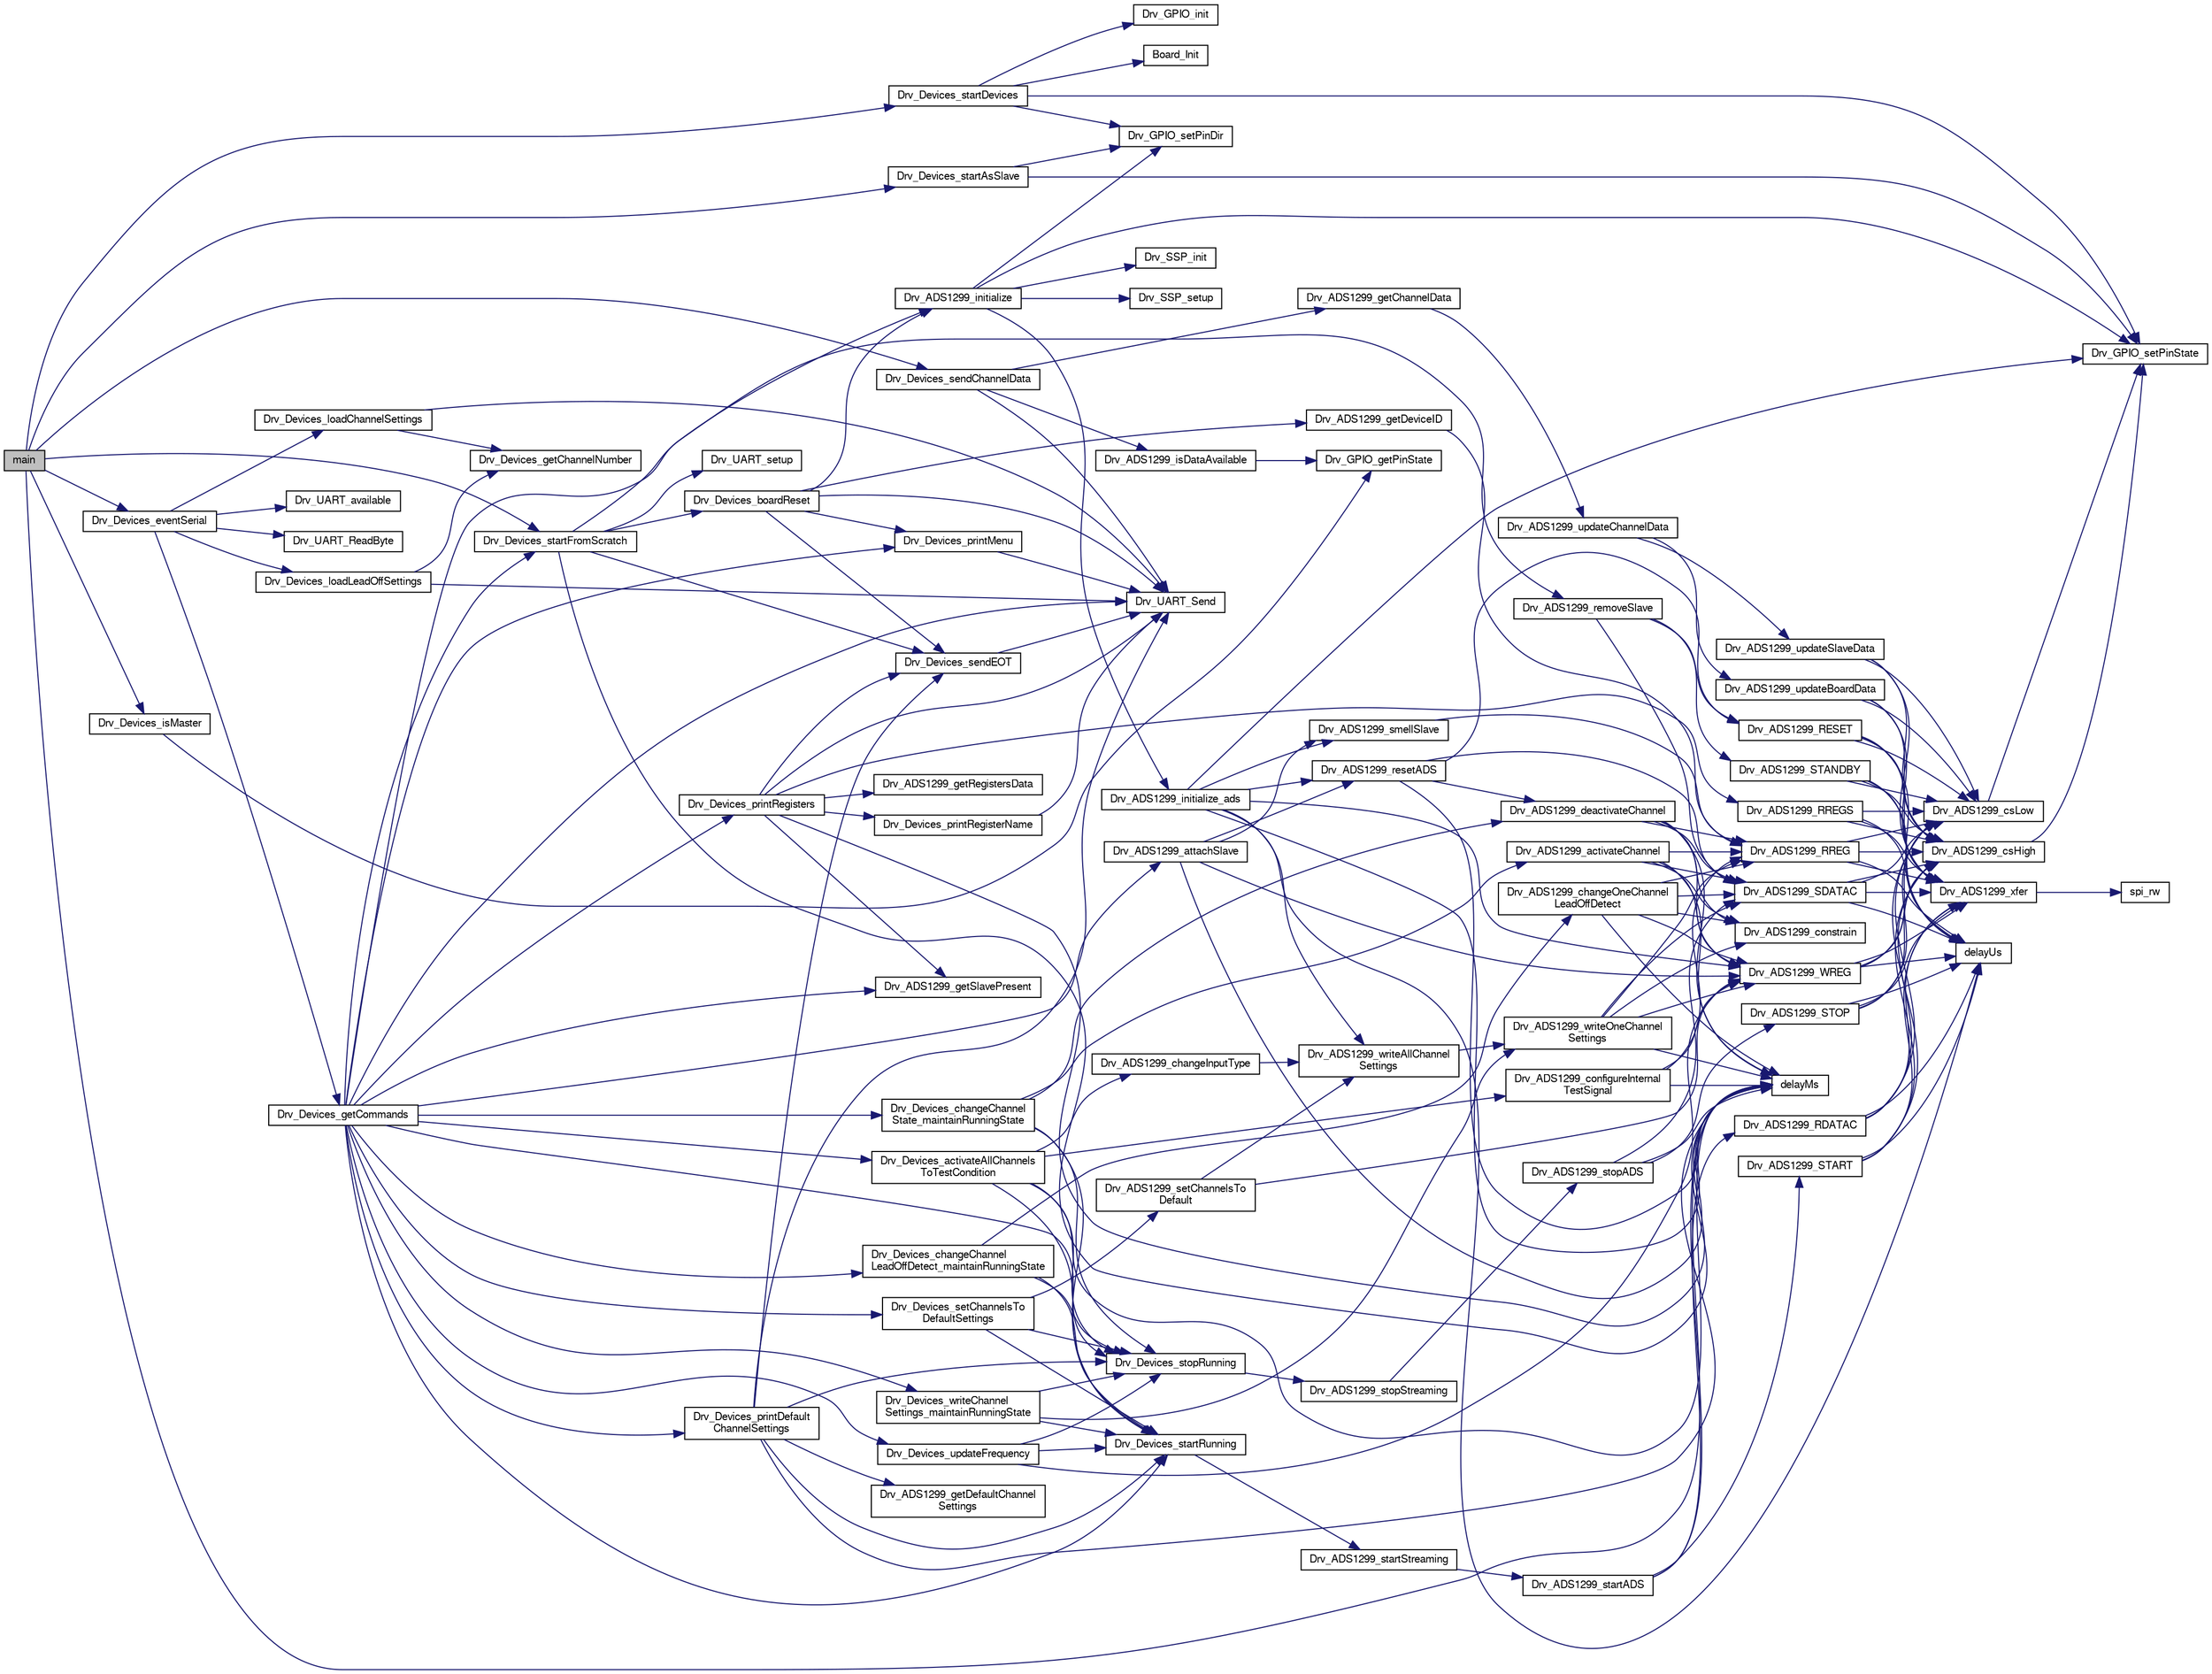 digraph "main"
{
  edge [fontname="FreeSans",fontsize="10",labelfontname="FreeSans",labelfontsize="10"];
  node [fontname="FreeSans",fontsize="10",shape=record];
  rankdir="LR";
  Node1 [label="main",height=0.2,width=0.4,color="black", fillcolor="grey75", style="filled", fontcolor="black"];
  Node1 -> Node2 [color="midnightblue",fontsize="10",style="solid",fontname="FreeSans"];
  Node2 [label="Drv_Devices_startDevices",height=0.2,width=0.4,color="black", fillcolor="white", style="filled",URL="$group__Devices__Library.html#ga752ca1b164444c691ffe54ed89d848c8",tooltip="Call init and start functions of the different peripherals of the uC. "];
  Node2 -> Node3 [color="midnightblue",fontsize="10",style="solid",fontname="FreeSans"];
  Node3 [label="Board_Init",height=0.2,width=0.4,color="black", fillcolor="white", style="filled",URL="$group__BOARD__COMMON__API.html#gae8d2d761b984f48c3dbb27dd32a8c119",tooltip="Set up and initialize all required blocks and functions related to the board hardware. "];
  Node2 -> Node4 [color="midnightblue",fontsize="10",style="solid",fontname="FreeSans"];
  Node4 [label="Drv_GPIO_init",height=0.2,width=0.4,color="black", fillcolor="white", style="filled",URL="$group__GPIO__Library.html#ga9be5db131ab65deac64ba3f32adc3e0a",tooltip="Initialize GPIO port. "];
  Node2 -> Node5 [color="midnightblue",fontsize="10",style="solid",fontname="FreeSans"];
  Node5 [label="Drv_GPIO_setPinDir",height=0.2,width=0.4,color="black", fillcolor="white", style="filled",URL="$group__GPIO__Library.html#gab513ddd38bb6f89dfa844fd7ab6c48dd",tooltip="Set GPIO direction for a single GPIO pin. "];
  Node2 -> Node6 [color="midnightblue",fontsize="10",style="solid",fontname="FreeSans"];
  Node6 [label="Drv_GPIO_setPinState",height=0.2,width=0.4,color="black", fillcolor="white", style="filled",URL="$group__GPIO__Library.html#gaa0fc19aa74a1bf75817ba137e78f7a0a",tooltip="Set a GPIO pin state. "];
  Node1 -> Node7 [color="midnightblue",fontsize="10",style="solid",fontname="FreeSans"];
  Node7 [label="Drv_Devices_isMaster",height=0.2,width=0.4,color="black", fillcolor="white", style="filled",URL="$group__Devices__Library.html#ga92e403bbfcda965385b78ce10bbea47a",tooltip="Determines if the board is Master or Slave and set a flag. "];
  Node7 -> Node8 [color="midnightblue",fontsize="10",style="solid",fontname="FreeSans"];
  Node8 [label="Drv_GPIO_getPinState",height=0.2,width=0.4,color="black", fillcolor="white", style="filled",URL="$group__GPIO__Library.html#ga3979c4c389440c603c44afef9b25c6c6",tooltip="Get a GPIO pin state. "];
  Node1 -> Node9 [color="midnightblue",fontsize="10",style="solid",fontname="FreeSans"];
  Node9 [label="delayMs",height=0.2,width=0.4,color="black", fillcolor="white", style="filled",URL="$group__Devices__Library.html#gadde208bf0ea8bb35d8606d3859219a40",tooltip="Delay in milliseconds. "];
  Node1 -> Node10 [color="midnightblue",fontsize="10",style="solid",fontname="FreeSans"];
  Node10 [label="Drv_Devices_startFromScratch",height=0.2,width=0.4,color="black", fillcolor="white", style="filled",URL="$group__Devices__Library.html#ga43e0b770fd7ccd57b3f0d5ddf0eda4be",tooltip="Start the system from scratch, send initial message and get the board ready to get commands..."];
  Node10 -> Node11 [color="midnightblue",fontsize="10",style="solid",fontname="FreeSans"];
  Node11 [label="Drv_UART_setup",height=0.2,width=0.4,color="black", fillcolor="white", style="filled",URL="$group__UART__Library.html#ga8026f78d22425b39818431d299d638a3",tooltip="UART initial setup and initialization. "];
  Node10 -> Node12 [color="midnightblue",fontsize="10",style="solid",fontname="FreeSans"];
  Node12 [label="Drv_ADS1299_initialize",height=0.2,width=0.4,color="black", fillcolor="white", style="filled",URL="$group__ADS1299__Library.html#ga3a5f7edb0cb404ffa6865a56573a0c4b",tooltip="Configure pines connected to the ADS and the ADS itself. "];
  Node12 -> Node5 [color="midnightblue",fontsize="10",style="solid",fontname="FreeSans"];
  Node12 -> Node6 [color="midnightblue",fontsize="10",style="solid",fontname="FreeSans"];
  Node12 -> Node13 [color="midnightblue",fontsize="10",style="solid",fontname="FreeSans"];
  Node13 [label="Drv_SSP_init",height=0.2,width=0.4,color="black", fillcolor="white", style="filled",URL="$group__SSP__Library.html#ga0c5eb23f106efe0d4b8687874954c549",tooltip="Init the SSP module. "];
  Node12 -> Node14 [color="midnightblue",fontsize="10",style="solid",fontname="FreeSans"];
  Node14 [label="Drv_SSP_setup",height=0.2,width=0.4,color="black", fillcolor="white", style="filled",URL="$group__SSP__Library.html#ga0f01059c0a84ecf456f3ad9d38b9794b",tooltip="Configuration of format and data of the SSP module. "];
  Node12 -> Node15 [color="midnightblue",fontsize="10",style="solid",fontname="FreeSans"];
  Node15 [label="Drv_ADS1299_initialize_ads",height=0.2,width=0.4,color="black", fillcolor="white", style="filled",URL="$group__ADS1299__Library.html#ga7d4e3c16375e804d9275b55a5872410b",tooltip="Hard Reset ADS and power up sequence. "];
  Node15 -> Node9 [color="midnightblue",fontsize="10",style="solid",fontname="FreeSans"];
  Node15 -> Node6 [color="midnightblue",fontsize="10",style="solid",fontname="FreeSans"];
  Node15 -> Node16 [color="midnightblue",fontsize="10",style="solid",fontname="FreeSans"];
  Node16 [label="delayUs",height=0.2,width=0.4,color="black", fillcolor="white", style="filled",URL="$group__Devices__Library.html#ga120f8cfcae7121ef62deee0473cf19ee",tooltip="Delay in microseconds. "];
  Node15 -> Node17 [color="midnightblue",fontsize="10",style="solid",fontname="FreeSans"];
  Node17 [label="Drv_ADS1299_resetADS",height=0.2,width=0.4,color="black", fillcolor="white", style="filled",URL="$group__ADS1299__Library.html#gaf00abe725d1194171c9b84ab1c9aa356",tooltip="Reset all the ADS1299 settings. Stops all data acquisition. "];
  Node17 -> Node18 [color="midnightblue",fontsize="10",style="solid",fontname="FreeSans"];
  Node18 [label="Drv_ADS1299_RESET",height=0.2,width=0.4,color="black", fillcolor="white", style="filled",URL="$group__ADS1299__Library.html#ga33a611c58e5bd53c062d118be8a09d9e",tooltip="Set all register values to default. "];
  Node18 -> Node19 [color="midnightblue",fontsize="10",style="solid",fontname="FreeSans"];
  Node19 [label="Drv_ADS1299_csLow",height=0.2,width=0.4,color="black", fillcolor="white", style="filled",URL="$group__ADS1299__Library.html#gae7bfe7b22c142ad6af3606fc094dd149",tooltip="SPI chip select method. "];
  Node19 -> Node6 [color="midnightblue",fontsize="10",style="solid",fontname="FreeSans"];
  Node18 -> Node20 [color="midnightblue",fontsize="10",style="solid",fontname="FreeSans"];
  Node20 [label="Drv_ADS1299_xfer",height=0.2,width=0.4,color="black", fillcolor="white", style="filled",URL="$group__ADS1299__Library.html#gaacd804d5af6ab72174a9cb050dcf9041",tooltip="SPI communication method. "];
  Node20 -> Node21 [color="midnightblue",fontsize="10",style="solid",fontname="FreeSans"];
  Node21 [label="spi_rw",height=0.2,width=0.4,color="black", fillcolor="white", style="filled",URL="$group__SSP__Library.html#ga3808c285915bc0c410f4188eafce502d",tooltip="Faster way to transfer a single a byte via SSP. "];
  Node18 -> Node16 [color="midnightblue",fontsize="10",style="solid",fontname="FreeSans"];
  Node18 -> Node22 [color="midnightblue",fontsize="10",style="solid",fontname="FreeSans"];
  Node22 [label="Drv_ADS1299_csHigh",height=0.2,width=0.4,color="black", fillcolor="white", style="filled",URL="$group__ADS1299__Library.html#gad90e09cf6259d704d03a6b3f569d0976",tooltip="SPI chip de-select. "];
  Node22 -> Node6 [color="midnightblue",fontsize="10",style="solid",fontname="FreeSans"];
  Node17 -> Node23 [color="midnightblue",fontsize="10",style="solid",fontname="FreeSans"];
  Node23 [label="Drv_ADS1299_SDATAC",height=0.2,width=0.4,color="black", fillcolor="white", style="filled",URL="$group__ADS1299__Library.html#ga9715d3a40b02158b668d9c82bd0af79a",tooltip="Get out of read data continuous mode. "];
  Node23 -> Node19 [color="midnightblue",fontsize="10",style="solid",fontname="FreeSans"];
  Node23 -> Node20 [color="midnightblue",fontsize="10",style="solid",fontname="FreeSans"];
  Node23 -> Node16 [color="midnightblue",fontsize="10",style="solid",fontname="FreeSans"];
  Node23 -> Node22 [color="midnightblue",fontsize="10",style="solid",fontname="FreeSans"];
  Node17 -> Node9 [color="midnightblue",fontsize="10",style="solid",fontname="FreeSans"];
  Node17 -> Node24 [color="midnightblue",fontsize="10",style="solid",fontname="FreeSans"];
  Node24 [label="Drv_ADS1299_deactivateChannel",height=0.2,width=0.4,color="black", fillcolor="white", style="filled",URL="$group__ADS1299__Library.html#gaf752ff51f24643ab51099720f9d69846",tooltip="De-activate specific channel N. "];
  Node24 -> Node23 [color="midnightblue",fontsize="10",style="solid",fontname="FreeSans"];
  Node24 -> Node9 [color="midnightblue",fontsize="10",style="solid",fontname="FreeSans"];
  Node24 -> Node25 [color="midnightblue",fontsize="10",style="solid",fontname="FreeSans"];
  Node25 [label="Drv_ADS1299_constrain",height=0.2,width=0.4,color="black", fillcolor="white", style="filled",URL="$group__ADS1299__Library.html#ga713b706931292d92d4e8972d79a311a0",tooltip="Constrains a number to be within a range. "];
  Node24 -> Node26 [color="midnightblue",fontsize="10",style="solid",fontname="FreeSans"];
  Node26 [label="Drv_ADS1299_RREG",height=0.2,width=0.4,color="black", fillcolor="white", style="filled",URL="$group__ADS1299__Library.html#ga1c03d79e9a6080ed2de6916b1dd47849",tooltip="Read one ADS register. "];
  Node26 -> Node19 [color="midnightblue",fontsize="10",style="solid",fontname="FreeSans"];
  Node26 -> Node20 [color="midnightblue",fontsize="10",style="solid",fontname="FreeSans"];
  Node26 -> Node16 [color="midnightblue",fontsize="10",style="solid",fontname="FreeSans"];
  Node26 -> Node22 [color="midnightblue",fontsize="10",style="solid",fontname="FreeSans"];
  Node24 -> Node27 [color="midnightblue",fontsize="10",style="solid",fontname="FreeSans"];
  Node27 [label="Drv_ADS1299_WREG",height=0.2,width=0.4,color="black", fillcolor="white", style="filled",URL="$group__ADS1299__Library.html#gaeb3dbf8ae39e90411b32757240f61b8b",tooltip="Write one ADS register. "];
  Node27 -> Node19 [color="midnightblue",fontsize="10",style="solid",fontname="FreeSans"];
  Node27 -> Node20 [color="midnightblue",fontsize="10",style="solid",fontname="FreeSans"];
  Node27 -> Node16 [color="midnightblue",fontsize="10",style="solid",fontname="FreeSans"];
  Node27 -> Node22 [color="midnightblue",fontsize="10",style="solid",fontname="FreeSans"];
  Node15 -> Node27 [color="midnightblue",fontsize="10",style="solid",fontname="FreeSans"];
  Node15 -> Node28 [color="midnightblue",fontsize="10",style="solid",fontname="FreeSans"];
  Node28 [label="Drv_ADS1299_smellSlave",height=0.2,width=0.4,color="black", fillcolor="white", style="filled",URL="$group__ADS1299__Library.html#ga9d74c4bec77d3719c9334d953e2ac590",tooltip="Check if Slave Board is present. "];
  Node28 -> Node26 [color="midnightblue",fontsize="10",style="solid",fontname="FreeSans"];
  Node15 -> Node29 [color="midnightblue",fontsize="10",style="solid",fontname="FreeSans"];
  Node29 [label="Drv_ADS1299_writeAllChannel\lSettings",height=0.2,width=0.4,color="black", fillcolor="white", style="filled",URL="$group__ADS1299__Library.html#ga6191cb19901b35ad7f9e5d999064dac3",tooltip="Write settings of all channels. "];
  Node29 -> Node30 [color="midnightblue",fontsize="10",style="solid",fontname="FreeSans"];
  Node30 [label="Drv_ADS1299_writeOneChannel\lSettings",height=0.2,width=0.4,color="black", fillcolor="white", style="filled",URL="$group__ADS1299__Library.html#gab10b419566b34fa502514a113505312d",tooltip="Write settings of only one specific channel. "];
  Node30 -> Node25 [color="midnightblue",fontsize="10",style="solid",fontname="FreeSans"];
  Node30 -> Node23 [color="midnightblue",fontsize="10",style="solid",fontname="FreeSans"];
  Node30 -> Node9 [color="midnightblue",fontsize="10",style="solid",fontname="FreeSans"];
  Node30 -> Node27 [color="midnightblue",fontsize="10",style="solid",fontname="FreeSans"];
  Node30 -> Node26 [color="midnightblue",fontsize="10",style="solid",fontname="FreeSans"];
  Node10 -> Node9 [color="midnightblue",fontsize="10",style="solid",fontname="FreeSans"];
  Node10 -> Node31 [color="midnightblue",fontsize="10",style="solid",fontname="FreeSans"];
  Node31 [label="Drv_Devices_boardReset",height=0.2,width=0.4,color="black", fillcolor="white", style="filled",URL="$group__Devices__Library.html#gab949068810476a2e08078aa7eab15a83"];
  Node31 -> Node12 [color="midnightblue",fontsize="10",style="solid",fontname="FreeSans"];
  Node31 -> Node32 [color="midnightblue",fontsize="10",style="solid",fontname="FreeSans"];
  Node32 [label="Drv_UART_Send",height=0.2,width=0.4,color="black", fillcolor="white", style="filled",URL="$group__UART__Library.html#ga3cd9c151bd9649652b8f6c7a8a371f4b",tooltip="Send data by UART. "];
  Node31 -> Node33 [color="midnightblue",fontsize="10",style="solid",fontname="FreeSans"];
  Node33 [label="Drv_ADS1299_getDeviceID",height=0.2,width=0.4,color="black", fillcolor="white", style="filled",URL="$group__ADS1299__Library.html#ga812e36de1efba860dca4dec17b08b1a6",tooltip="Return the ID of the AFE device. "];
  Node33 -> Node26 [color="midnightblue",fontsize="10",style="solid",fontname="FreeSans"];
  Node31 -> Node34 [color="midnightblue",fontsize="10",style="solid",fontname="FreeSans"];
  Node34 [label="Drv_Devices_printMenu",height=0.2,width=0.4,color="black", fillcolor="white", style="filled",URL="$group__Devices__Library.html#gac177c9b23475b7551fbcebe3db410bf0",tooltip="Print menu. "];
  Node34 -> Node32 [color="midnightblue",fontsize="10",style="solid",fontname="FreeSans"];
  Node31 -> Node35 [color="midnightblue",fontsize="10",style="solid",fontname="FreeSans"];
  Node35 [label="Drv_Devices_sendEOT",height=0.2,width=0.4,color="black", fillcolor="white", style="filled",URL="$group__Devices__Library.html#ga26ea493ed59bae1e6a0c0af4ece44f40",tooltip="Send characters to shake hands with the controlling program. "];
  Node35 -> Node32 [color="midnightblue",fontsize="10",style="solid",fontname="FreeSans"];
  Node10 -> Node35 [color="midnightblue",fontsize="10",style="solid",fontname="FreeSans"];
  Node1 -> Node36 [color="midnightblue",fontsize="10",style="solid",fontname="FreeSans"];
  Node36 [label="Drv_Devices_sendChannelData",height=0.2,width=0.4,color="black", fillcolor="white", style="filled",URL="$group__Devices__Library.html#ga828212dc5604557924cd8ea9e6252c6c",tooltip="Send via UART the data acquired by the ADS. "];
  Node36 -> Node37 [color="midnightblue",fontsize="10",style="solid",fontname="FreeSans"];
  Node37 [label="Drv_ADS1299_isDataAvailable",height=0.2,width=0.4,color="black", fillcolor="white", style="filled",URL="$group__ADS1299__Library.html#ga55bafd8fc454bf91a40711e71c9028e0",tooltip="Query to see if data is available from the ADS1299. "];
  Node37 -> Node8 [color="midnightblue",fontsize="10",style="solid",fontname="FreeSans"];
  Node36 -> Node38 [color="midnightblue",fontsize="10",style="solid",fontname="FreeSans"];
  Node38 [label="Drv_ADS1299_getChannelData",height=0.2,width=0.4,color="black", fillcolor="white", style="filled",URL="$group__ADS1299__Library.html#ga7b9304053ccfe17319cc73d1c5c738c1",tooltip="Function to get Channel Data. "];
  Node38 -> Node39 [color="midnightblue",fontsize="10",style="solid",fontname="FreeSans"];
  Node39 [label="Drv_ADS1299_updateChannelData",height=0.2,width=0.4,color="black", fillcolor="white", style="filled",URL="$group__ADS1299__Library.html#gab649fc7f231ca292b9c06cc31e50fff1",tooltip="Function called to receive new data from the ADS1299. "];
  Node39 -> Node40 [color="midnightblue",fontsize="10",style="solid",fontname="FreeSans"];
  Node40 [label="Drv_ADS1299_updateBoardData",height=0.2,width=0.4,color="black", fillcolor="white", style="filled",URL="$group__ADS1299__Library.html#ga6a7fda986df83568223e0d81ec493169",tooltip="Function called to receive new data from the master board. "];
  Node40 -> Node19 [color="midnightblue",fontsize="10",style="solid",fontname="FreeSans"];
  Node40 -> Node20 [color="midnightblue",fontsize="10",style="solid",fontname="FreeSans"];
  Node40 -> Node22 [color="midnightblue",fontsize="10",style="solid",fontname="FreeSans"];
  Node39 -> Node41 [color="midnightblue",fontsize="10",style="solid",fontname="FreeSans"];
  Node41 [label="Drv_ADS1299_updateSlaveData",height=0.2,width=0.4,color="black", fillcolor="white", style="filled",URL="$group__ADS1299__Library.html#gaf7e73c7a2a885b3ce8c63cc1af03851c",tooltip="Function called to receive new data from the slave board. "];
  Node41 -> Node19 [color="midnightblue",fontsize="10",style="solid",fontname="FreeSans"];
  Node41 -> Node20 [color="midnightblue",fontsize="10",style="solid",fontname="FreeSans"];
  Node41 -> Node22 [color="midnightblue",fontsize="10",style="solid",fontname="FreeSans"];
  Node36 -> Node32 [color="midnightblue",fontsize="10",style="solid",fontname="FreeSans"];
  Node1 -> Node42 [color="midnightblue",fontsize="10",style="solid",fontname="FreeSans"];
  Node42 [label="Drv_Devices_eventSerial",height=0.2,width=0.4,color="black", fillcolor="white", style="filled",URL="$group__Devices__Library.html#ga8092c357f91843e6fa9db02735addc7d",tooltip="Function for receiving new commands. "];
  Node42 -> Node43 [color="midnightblue",fontsize="10",style="solid",fontname="FreeSans"];
  Node43 [label="Drv_UART_available",height=0.2,width=0.4,color="black", fillcolor="white", style="filled",URL="$group__UART__Library.html#ga7a96fcb2dfc23bcf106ef05a6e348eb4",tooltip="Indicates if there is new data to be read. "];
  Node42 -> Node44 [color="midnightblue",fontsize="10",style="solid",fontname="FreeSans"];
  Node44 [label="Drv_UART_ReadByte",height=0.2,width=0.4,color="black", fillcolor="white", style="filled",URL="$group__UART__Library.html#ga0332d0b4b9dee94a3464a62ab776b594",tooltip="Read one byte. "];
  Node42 -> Node45 [color="midnightblue",fontsize="10",style="solid",fontname="FreeSans"];
  Node45 [label="Drv_Devices_loadChannelSettings",height=0.2,width=0.4,color="black", fillcolor="white", style="filled",URL="$group__Devices__Library.html#ga1b75ac5dd3eb55ef54cff5de501875a9",tooltip="Retrieve parameters and execute channel settings. "];
  Node45 -> Node46 [color="midnightblue",fontsize="10",style="solid",fontname="FreeSans"];
  Node46 [label="Drv_Devices_getChannelNumber",height=0.2,width=0.4,color="black", fillcolor="white", style="filled",URL="$group__Devices__Library.html#ga648ce331709a942df57efd5b8645db13",tooltip="Convert channel number from character to number. "];
  Node45 -> Node32 [color="midnightblue",fontsize="10",style="solid",fontname="FreeSans"];
  Node42 -> Node47 [color="midnightblue",fontsize="10",style="solid",fontname="FreeSans"];
  Node47 [label="Drv_Devices_loadLeadOffSettings",height=0.2,width=0.4,color="black", fillcolor="white", style="filled",URL="$group__Devices__Library.html#ga91621cb0b85d8918aa835f198c827379",tooltip="Retrieve parameters and execute channel settings. "];
  Node47 -> Node46 [color="midnightblue",fontsize="10",style="solid",fontname="FreeSans"];
  Node47 -> Node32 [color="midnightblue",fontsize="10",style="solid",fontname="FreeSans"];
  Node42 -> Node48 [color="midnightblue",fontsize="10",style="solid",fontname="FreeSans"];
  Node48 [label="Drv_Devices_getCommands",height=0.2,width=0.4,color="black", fillcolor="white", style="filled",URL="$group__Devices__Library.html#gafb56f6b90c50e36cd6e34665d85fb903",tooltip="Function for interpreting commands. "];
  Node48 -> Node32 [color="midnightblue",fontsize="10",style="solid",fontname="FreeSans"];
  Node48 -> Node49 [color="midnightblue",fontsize="10",style="solid",fontname="FreeSans"];
  Node49 [label="Drv_Devices_changeChannel\lState_maintainRunningState",height=0.2,width=0.4,color="black", fillcolor="white", style="filled",URL="$group__Devices__Library.html#gacf4dbff760e8426996f21c8a68d77cef",tooltip="Activate or De-activate channel maintaining running state. "];
  Node49 -> Node50 [color="midnightblue",fontsize="10",style="solid",fontname="FreeSans"];
  Node50 [label="Drv_Devices_stopRunning",height=0.2,width=0.4,color="black", fillcolor="white", style="filled",URL="$group__Devices__Library.html#ga8584f49a773b7e9add0e51bb0057fb54",tooltip="Stop data acquisition. "];
  Node50 -> Node51 [color="midnightblue",fontsize="10",style="solid",fontname="FreeSans"];
  Node51 [label="Drv_ADS1299_stopStreaming",height=0.2,width=0.4,color="black", fillcolor="white", style="filled",URL="$group__ADS1299__Library.html#ga76f9b41b04d6ac6a9fc5ba36884df125",tooltip="Stop data acquisition. "];
  Node51 -> Node52 [color="midnightblue",fontsize="10",style="solid",fontname="FreeSans"];
  Node52 [label="Drv_ADS1299_stopADS",height=0.2,width=0.4,color="black", fillcolor="white", style="filled",URL="$group__ADS1299__Library.html#gafed9edc40d47ce6fc0c7c5325b616d74",tooltip="Stop continuous data acquisition. "];
  Node52 -> Node53 [color="midnightblue",fontsize="10",style="solid",fontname="FreeSans"];
  Node53 [label="Drv_ADS1299_STOP",height=0.2,width=0.4,color="black", fillcolor="white", style="filled",URL="$group__ADS1299__Library.html#ga745a56f8f9a82a3ff488fdfa44b5877c",tooltip="Stop data acquisition. "];
  Node53 -> Node19 [color="midnightblue",fontsize="10",style="solid",fontname="FreeSans"];
  Node53 -> Node20 [color="midnightblue",fontsize="10",style="solid",fontname="FreeSans"];
  Node53 -> Node16 [color="midnightblue",fontsize="10",style="solid",fontname="FreeSans"];
  Node53 -> Node22 [color="midnightblue",fontsize="10",style="solid",fontname="FreeSans"];
  Node52 -> Node9 [color="midnightblue",fontsize="10",style="solid",fontname="FreeSans"];
  Node52 -> Node23 [color="midnightblue",fontsize="10",style="solid",fontname="FreeSans"];
  Node49 -> Node54 [color="midnightblue",fontsize="10",style="solid",fontname="FreeSans"];
  Node54 [label="Drv_ADS1299_activateChannel",height=0.2,width=0.4,color="black", fillcolor="white", style="filled",URL="$group__ADS1299__Library.html#ga265dd2d7a4bd35e681d566e3a2c517ce",tooltip="Activate specific channel N. "];
  Node54 -> Node25 [color="midnightblue",fontsize="10",style="solid",fontname="FreeSans"];
  Node54 -> Node23 [color="midnightblue",fontsize="10",style="solid",fontname="FreeSans"];
  Node54 -> Node27 [color="midnightblue",fontsize="10",style="solid",fontname="FreeSans"];
  Node54 -> Node26 [color="midnightblue",fontsize="10",style="solid",fontname="FreeSans"];
  Node54 -> Node9 [color="midnightblue",fontsize="10",style="solid",fontname="FreeSans"];
  Node49 -> Node24 [color="midnightblue",fontsize="10",style="solid",fontname="FreeSans"];
  Node49 -> Node55 [color="midnightblue",fontsize="10",style="solid",fontname="FreeSans"];
  Node55 [label="Drv_Devices_startRunning",height=0.2,width=0.4,color="black", fillcolor="white", style="filled",URL="$group__Devices__Library.html#ga7f4ddcd86724d8aad896ff12e43146ca",tooltip="Start data acquisition. "];
  Node55 -> Node56 [color="midnightblue",fontsize="10",style="solid",fontname="FreeSans"];
  Node56 [label="Drv_ADS1299_startStreaming",height=0.2,width=0.4,color="black", fillcolor="white", style="filled",URL="$group__ADS1299__Library.html#gad3ea6087f205bfce6610c763f3f332d3",tooltip="Start data acquisition. "];
  Node56 -> Node57 [color="midnightblue",fontsize="10",style="solid",fontname="FreeSans"];
  Node57 [label="Drv_ADS1299_startADS",height=0.2,width=0.4,color="black", fillcolor="white", style="filled",URL="$group__ADS1299__Library.html#gad2841df2e1508c7d9f86d0d90681986e",tooltip="Start continuous data acquisition. "];
  Node57 -> Node58 [color="midnightblue",fontsize="10",style="solid",fontname="FreeSans"];
  Node58 [label="Drv_ADS1299_RDATAC",height=0.2,width=0.4,color="black", fillcolor="white", style="filled",URL="$group__ADS1299__Library.html#ga51676dbe90976a582680808c7f32eadc",tooltip="Go into read data continuous mode. "];
  Node58 -> Node19 [color="midnightblue",fontsize="10",style="solid",fontname="FreeSans"];
  Node58 -> Node20 [color="midnightblue",fontsize="10",style="solid",fontname="FreeSans"];
  Node58 -> Node16 [color="midnightblue",fontsize="10",style="solid",fontname="FreeSans"];
  Node58 -> Node22 [color="midnightblue",fontsize="10",style="solid",fontname="FreeSans"];
  Node57 -> Node9 [color="midnightblue",fontsize="10",style="solid",fontname="FreeSans"];
  Node57 -> Node59 [color="midnightblue",fontsize="10",style="solid",fontname="FreeSans"];
  Node59 [label="Drv_ADS1299_START",height=0.2,width=0.4,color="black", fillcolor="white", style="filled",URL="$group__ADS1299__Library.html#gab74ff026d8a21e4c41ec454debdf0928",tooltip="Start data acquisition. "];
  Node59 -> Node19 [color="midnightblue",fontsize="10",style="solid",fontname="FreeSans"];
  Node59 -> Node20 [color="midnightblue",fontsize="10",style="solid",fontname="FreeSans"];
  Node59 -> Node16 [color="midnightblue",fontsize="10",style="solid",fontname="FreeSans"];
  Node59 -> Node22 [color="midnightblue",fontsize="10",style="solid",fontname="FreeSans"];
  Node48 -> Node60 [color="midnightblue",fontsize="10",style="solid",fontname="FreeSans"];
  Node60 [label="Drv_Devices_activateAllChannels\lToTestCondition",height=0.2,width=0.4,color="black", fillcolor="white", style="filled",URL="$group__Devices__Library.html#ga42ce5be2b197d04b4b0a9918a11ea457",tooltip="Set test inputs to all channels. "];
  Node60 -> Node50 [color="midnightblue",fontsize="10",style="solid",fontname="FreeSans"];
  Node60 -> Node9 [color="midnightblue",fontsize="10",style="solid",fontname="FreeSans"];
  Node60 -> Node61 [color="midnightblue",fontsize="10",style="solid",fontname="FreeSans"];
  Node61 [label="Drv_ADS1299_configureInternal\lTestSignal",height=0.2,width=0.4,color="black", fillcolor="white", style="filled",URL="$group__ADS1299__Library.html#gab82c3d9732f1cf5d5fc8017cd807f035",tooltip="Configure the test signals that can be inernally generated by the ADS1299. "];
  Node61 -> Node26 [color="midnightblue",fontsize="10",style="solid",fontname="FreeSans"];
  Node61 -> Node27 [color="midnightblue",fontsize="10",style="solid",fontname="FreeSans"];
  Node61 -> Node9 [color="midnightblue",fontsize="10",style="solid",fontname="FreeSans"];
  Node60 -> Node62 [color="midnightblue",fontsize="10",style="solid",fontname="FreeSans"];
  Node62 [label="Drv_ADS1299_changeInputType",height=0.2,width=0.4,color="black", fillcolor="white", style="filled",URL="$group__ADS1299__Library.html#ga1377f541513a9626c05ba013f081cab4",tooltip="Change the source of signal connected to the inputs of the ADS1299. "];
  Node62 -> Node29 [color="midnightblue",fontsize="10",style="solid",fontname="FreeSans"];
  Node60 -> Node55 [color="midnightblue",fontsize="10",style="solid",fontname="FreeSans"];
  Node48 -> Node63 [color="midnightblue",fontsize="10",style="solid",fontname="FreeSans"];
  Node63 [label="Drv_Devices_writeChannel\lSettings_maintainRunningState",height=0.2,width=0.4,color="black", fillcolor="white", style="filled",URL="$group__Devices__Library.html#gafd94e72e2e363f075a57a091e26424b2",tooltip="Stop acquisition, set the channels and re-start acquisition. "];
  Node63 -> Node50 [color="midnightblue",fontsize="10",style="solid",fontname="FreeSans"];
  Node63 -> Node30 [color="midnightblue",fontsize="10",style="solid",fontname="FreeSans"];
  Node63 -> Node55 [color="midnightblue",fontsize="10",style="solid",fontname="FreeSans"];
  Node48 -> Node64 [color="midnightblue",fontsize="10",style="solid",fontname="FreeSans"];
  Node64 [label="Drv_Devices_setChannelsTo\lDefaultSettings",height=0.2,width=0.4,color="black", fillcolor="white", style="filled",URL="$group__Devices__Library.html#gaa48520ff061081dab8c49d26bf9404dd",tooltip="Set all channels to the default settings. "];
  Node64 -> Node50 [color="midnightblue",fontsize="10",style="solid",fontname="FreeSans"];
  Node64 -> Node65 [color="midnightblue",fontsize="10",style="solid",fontname="FreeSans"];
  Node65 [label="Drv_ADS1299_setChannelsTo\lDefault",height=0.2,width=0.4,color="black", fillcolor="white", style="filled",URL="$group__ADS1299__Library.html#gada2653d98d54cb667537d468a5a3e4ce",tooltip="Set all channels with the default values. "];
  Node65 -> Node29 [color="midnightblue",fontsize="10",style="solid",fontname="FreeSans"];
  Node65 -> Node27 [color="midnightblue",fontsize="10",style="solid",fontname="FreeSans"];
  Node64 -> Node55 [color="midnightblue",fontsize="10",style="solid",fontname="FreeSans"];
  Node48 -> Node66 [color="midnightblue",fontsize="10",style="solid",fontname="FreeSans"];
  Node66 [label="Drv_Devices_printDefault\lChannelSettings",height=0.2,width=0.4,color="black", fillcolor="white", style="filled",URL="$group__Devices__Library.html#ga1a1a6145a5269b2a7ebd45abdb53b660",tooltip="Print the current Default Channel Settings. "];
  Node66 -> Node50 [color="midnightblue",fontsize="10",style="solid",fontname="FreeSans"];
  Node66 -> Node67 [color="midnightblue",fontsize="10",style="solid",fontname="FreeSans"];
  Node67 [label="Drv_ADS1299_getDefaultChannel\lSettings",height=0.2,width=0.4,color="black", fillcolor="white", style="filled",URL="$group__ADS1299__Library.html#ga4562e58d7948065c637e9289b4e942ef",tooltip="Return an array with the 6 values of default channel settings. "];
  Node66 -> Node32 [color="midnightblue",fontsize="10",style="solid",fontname="FreeSans"];
  Node66 -> Node35 [color="midnightblue",fontsize="10",style="solid",fontname="FreeSans"];
  Node66 -> Node9 [color="midnightblue",fontsize="10",style="solid",fontname="FreeSans"];
  Node66 -> Node55 [color="midnightblue",fontsize="10",style="solid",fontname="FreeSans"];
  Node48 -> Node68 [color="midnightblue",fontsize="10",style="solid",fontname="FreeSans"];
  Node68 [label="Drv_Devices_updateFrequency",height=0.2,width=0.4,color="black", fillcolor="white", style="filled",URL="$group__Devices__Library.html#ga2d56cab48a0548365790822b78afa02d",tooltip="Update sampling frequency. "];
  Node68 -> Node50 [color="midnightblue",fontsize="10",style="solid",fontname="FreeSans"];
  Node68 -> Node27 [color="midnightblue",fontsize="10",style="solid",fontname="FreeSans"];
  Node68 -> Node55 [color="midnightblue",fontsize="10",style="solid",fontname="FreeSans"];
  Node48 -> Node69 [color="midnightblue",fontsize="10",style="solid",fontname="FreeSans"];
  Node69 [label="Drv_Devices_changeChannel\lLeadOffDetect_maintainRunningState",height=0.2,width=0.4,color="black", fillcolor="white", style="filled",URL="$group__Devices__Library.html#ga87716766599b761bde56572ccaac7946",tooltip="Change lead off detect settings and re-start device. "];
  Node69 -> Node50 [color="midnightblue",fontsize="10",style="solid",fontname="FreeSans"];
  Node69 -> Node70 [color="midnightblue",fontsize="10",style="solid",fontname="FreeSans"];
  Node70 [label="Drv_ADS1299_changeOneChannel\lLeadOffDetect",height=0.2,width=0.4,color="black", fillcolor="white", style="filled",URL="$group__ADS1299__Library.html#ga7592db204eafa08302261bdaec47020d",tooltip="Change the lead off detect settings for specified channel. "];
  Node70 -> Node25 [color="midnightblue",fontsize="10",style="solid",fontname="FreeSans"];
  Node70 -> Node23 [color="midnightblue",fontsize="10",style="solid",fontname="FreeSans"];
  Node70 -> Node9 [color="midnightblue",fontsize="10",style="solid",fontname="FreeSans"];
  Node70 -> Node26 [color="midnightblue",fontsize="10",style="solid",fontname="FreeSans"];
  Node70 -> Node27 [color="midnightblue",fontsize="10",style="solid",fontname="FreeSans"];
  Node69 -> Node55 [color="midnightblue",fontsize="10",style="solid",fontname="FreeSans"];
  Node48 -> Node71 [color="midnightblue",fontsize="10",style="solid",fontname="FreeSans"];
  Node71 [label="Drv_ADS1299_getSlavePresent",height=0.2,width=0.4,color="black", fillcolor="white", style="filled",URL="$group__ADS1299__Library.html#gae15b4a58c8244229e31efdc1c66a8672",tooltip="To know if the Slave Board is present. "];
  Node48 -> Node72 [color="midnightblue",fontsize="10",style="solid",fontname="FreeSans"];
  Node72 [label="Drv_ADS1299_removeSlave",height=0.2,width=0.4,color="black", fillcolor="white", style="filled",URL="$group__ADS1299__Library.html#gab6a161f709334920b4f69156fe0ce928",tooltip="Stop Slave ADS and remove link. "];
  Node72 -> Node23 [color="midnightblue",fontsize="10",style="solid",fontname="FreeSans"];
  Node72 -> Node18 [color="midnightblue",fontsize="10",style="solid",fontname="FreeSans"];
  Node72 -> Node73 [color="midnightblue",fontsize="10",style="solid",fontname="FreeSans"];
  Node73 [label="Drv_ADS1299_STANDBY",height=0.2,width=0.4,color="black", fillcolor="white", style="filled",URL="$group__ADS1299__Library.html#ga47ebee464895e8e771d03c0f9ca5e21d",tooltip="Go into low power mode. "];
  Node73 -> Node19 [color="midnightblue",fontsize="10",style="solid",fontname="FreeSans"];
  Node73 -> Node20 [color="midnightblue",fontsize="10",style="solid",fontname="FreeSans"];
  Node73 -> Node16 [color="midnightblue",fontsize="10",style="solid",fontname="FreeSans"];
  Node73 -> Node22 [color="midnightblue",fontsize="10",style="solid",fontname="FreeSans"];
  Node48 -> Node74 [color="midnightblue",fontsize="10",style="solid",fontname="FreeSans"];
  Node74 [label="Drv_ADS1299_attachSlave",height=0.2,width=0.4,color="black", fillcolor="white", style="filled",URL="$group__ADS1299__Library.html#ga3da68a8b941049250800fc068c07a601",tooltip="Configure CLK output and detect Slave board. "];
  Node74 -> Node27 [color="midnightblue",fontsize="10",style="solid",fontname="FreeSans"];
  Node74 -> Node9 [color="midnightblue",fontsize="10",style="solid",fontname="FreeSans"];
  Node74 -> Node17 [color="midnightblue",fontsize="10",style="solid",fontname="FreeSans"];
  Node74 -> Node28 [color="midnightblue",fontsize="10",style="solid",fontname="FreeSans"];
  Node48 -> Node55 [color="midnightblue",fontsize="10",style="solid",fontname="FreeSans"];
  Node48 -> Node50 [color="midnightblue",fontsize="10",style="solid",fontname="FreeSans"];
  Node48 -> Node10 [color="midnightblue",fontsize="10",style="solid",fontname="FreeSans"];
  Node48 -> Node75 [color="midnightblue",fontsize="10",style="solid",fontname="FreeSans"];
  Node75 [label="Drv_Devices_printRegisters",height=0.2,width=0.4,color="black", fillcolor="white", style="filled",URL="$group__Devices__Library.html#gad214f99a7d211af8779b46b244f99d99",tooltip="Print the current state of all ADS1299 registers. "];
  Node75 -> Node71 [color="midnightblue",fontsize="10",style="solid",fontname="FreeSans"];
  Node75 -> Node76 [color="midnightblue",fontsize="10",style="solid",fontname="FreeSans"];
  Node76 [label="Drv_ADS1299_RREGS",height=0.2,width=0.4,color="black", fillcolor="white", style="filled",URL="$group__ADS1299__Library.html#gae5ee6c66ba40e661985018da02f4683d",tooltip="Read multiple ADS registers. "];
  Node76 -> Node19 [color="midnightblue",fontsize="10",style="solid",fontname="FreeSans"];
  Node76 -> Node20 [color="midnightblue",fontsize="10",style="solid",fontname="FreeSans"];
  Node76 -> Node16 [color="midnightblue",fontsize="10",style="solid",fontname="FreeSans"];
  Node76 -> Node22 [color="midnightblue",fontsize="10",style="solid",fontname="FreeSans"];
  Node75 -> Node9 [color="midnightblue",fontsize="10",style="solid",fontname="FreeSans"];
  Node75 -> Node77 [color="midnightblue",fontsize="10",style="solid",fontname="FreeSans"];
  Node77 [label="Drv_ADS1299_getRegistersData",height=0.2,width=0.4,color="black", fillcolor="white", style="filled",URL="$group__ADS1299__Library.html#ga790bde97963d9c00dc481bd2bbe91628",tooltip="Return a array with ADS1299 registers data. "];
  Node75 -> Node32 [color="midnightblue",fontsize="10",style="solid",fontname="FreeSans"];
  Node75 -> Node78 [color="midnightblue",fontsize="10",style="solid",fontname="FreeSans"];
  Node78 [label="Drv_Devices_printRegisterName",height=0.2,width=0.4,color="black", fillcolor="white", style="filled",URL="$group__Devices__Library.html#gad85a26f63a893c55cdbbe5c4c0d0e69e",tooltip="To get and send by UART the name of a specific ADS1299 register. "];
  Node78 -> Node32 [color="midnightblue",fontsize="10",style="solid",fontname="FreeSans"];
  Node75 -> Node35 [color="midnightblue",fontsize="10",style="solid",fontname="FreeSans"];
  Node48 -> Node34 [color="midnightblue",fontsize="10",style="solid",fontname="FreeSans"];
  Node1 -> Node79 [color="midnightblue",fontsize="10",style="solid",fontname="FreeSans"];
  Node79 [label="Drv_Devices_startAsSlave",height=0.2,width=0.4,color="black", fillcolor="white", style="filled",URL="$group__Devices__Library.html#ga7a5e2ac941ca1d1f308f910539005d4b",tooltip="Start the system as Salve. Configure I/O pins. "];
  Node79 -> Node5 [color="midnightblue",fontsize="10",style="solid",fontname="FreeSans"];
  Node79 -> Node6 [color="midnightblue",fontsize="10",style="solid",fontname="FreeSans"];
}

